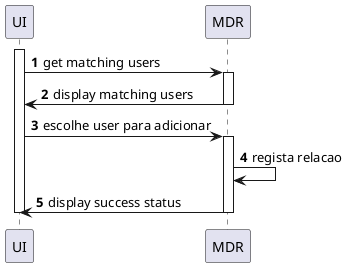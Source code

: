 @startuml
autonumber
'hide footbox

		participant "UI" as ui
		participant "MDR" as mdr

    activate ui
		ui->mdr:get matching users
    activate mdr
    mdr->ui: display matching users
    deactivate mdr
    ui->mdr: escolhe user para adicionar
    activate mdr
		mdr->mdr:regista relacao
    mdr->ui: display success status
    deactivate mdr
    deactivate ui
    @enduml

